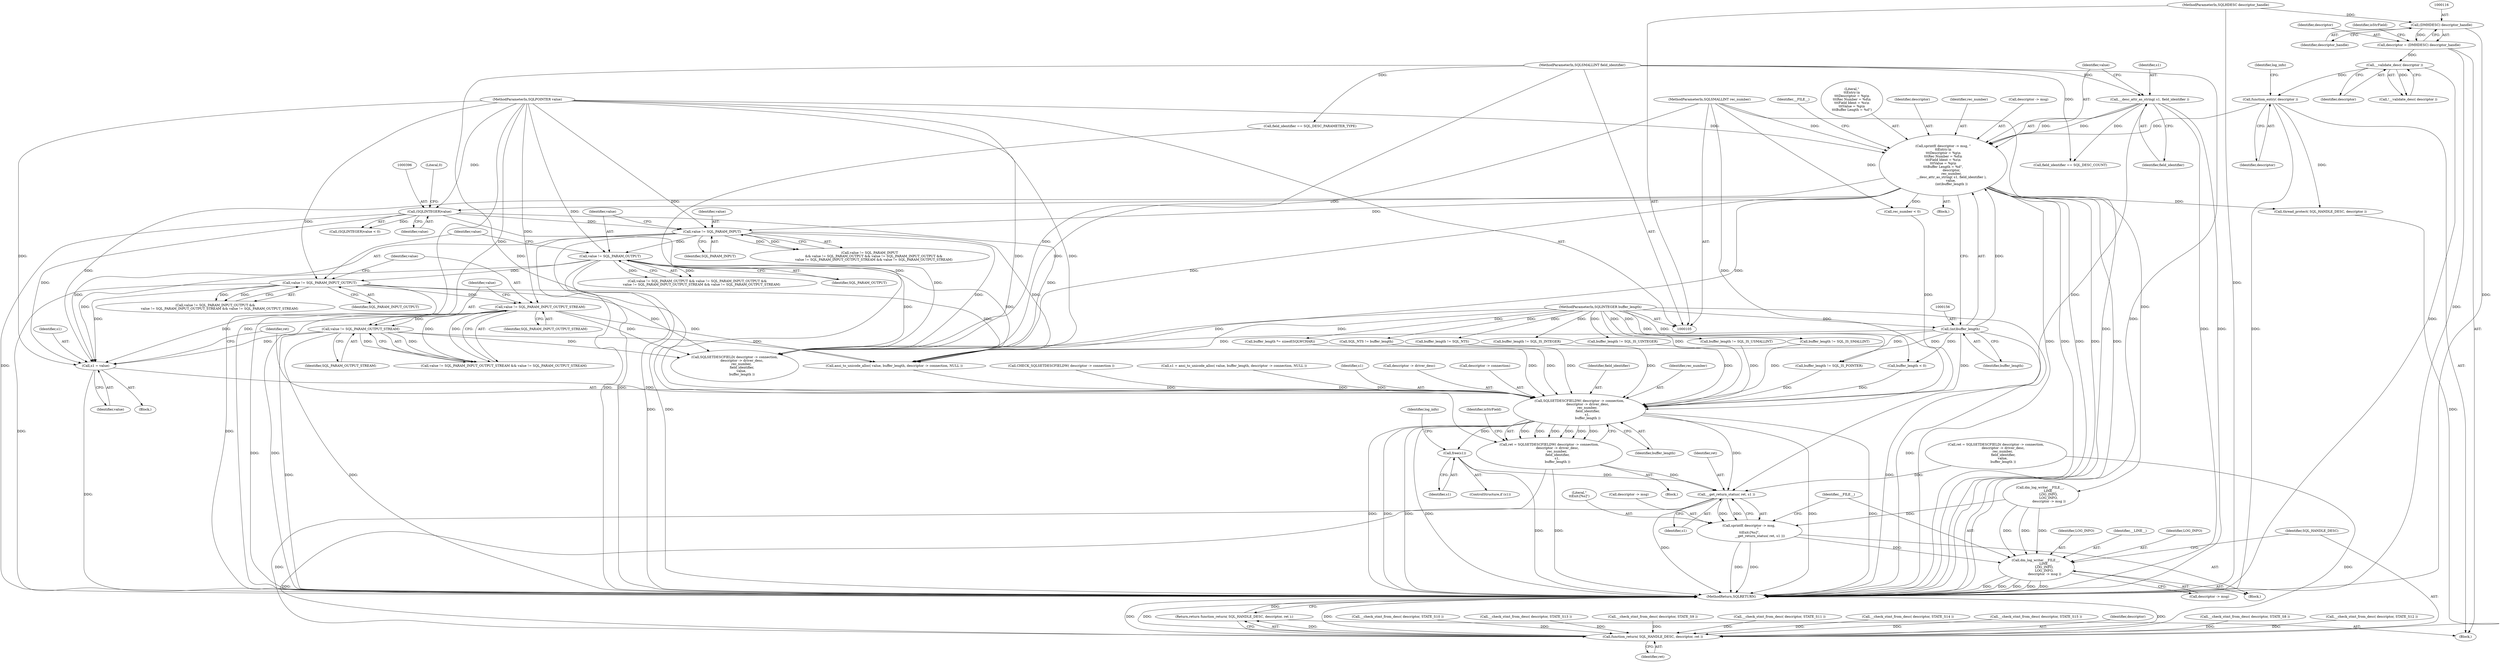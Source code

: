 digraph "1_unixODBC_45ef78e037f578b15fc58938a3a3251655e71d6f#diff-d52750c7ba4e594410438569d8e2963aL24@pointer" {
"1000516" [label="(Call,s1 = value)"];
"1000395" [label="(Call,(SQLINTEGER)value)"];
"1000144" [label="(Call,sprintf( descriptor -> msg, \"\n\t\tEntry:\\n\n\t\t\tDescriptor = %p\\n\n\t\t\tRec Number = %d\\n\n\t\t\tField Ident = %s\\n\n\t\t\tValue = %p\\n\n\t\t\tBuffer Length = %d\",\n                descriptor,\n                rec_number,\n                __desc_attr_as_string( s1, field_identifier ),\n                value, \n                (int)buffer_length ))"];
"1000137" [label="(Call,function_entry( descriptor ))"];
"1000126" [label="(Call,__validate_desc( descriptor ))"];
"1000113" [label="(Call,descriptor = (DMHDESC) descriptor_handle)"];
"1000115" [label="(Call,(DMHDESC) descriptor_handle)"];
"1000106" [label="(MethodParameterIn,SQLHDESC descriptor_handle)"];
"1000107" [label="(MethodParameterIn,SQLSMALLINT rec_number)"];
"1000151" [label="(Call,__desc_attr_as_string( s1, field_identifier ))"];
"1000108" [label="(MethodParameterIn,SQLSMALLINT field_identifier)"];
"1000109" [label="(MethodParameterIn,SQLPOINTER value)"];
"1000155" [label="(Call,(int)buffer_length)"];
"1000110" [label="(MethodParameterIn,SQLINTEGER buffer_length)"];
"1000425" [label="(Call,value != SQL_PARAM_INPUT)"];
"1000440" [label="(Call,value != SQL_PARAM_OUTPUT_STREAM)"];
"1000437" [label="(Call,value != SQL_PARAM_INPUT_OUTPUT_STREAM)"];
"1000433" [label="(Call,value != SQL_PARAM_INPUT_OUTPUT)"];
"1000429" [label="(Call,value != SQL_PARAM_OUTPUT)"];
"1000521" [label="(Call,SQLSETDESCFIELDW( descriptor -> connection,\n                descriptor -> driver_desc,\n                rec_number, \n                field_identifier,\n                s1, \n                buffer_length ))"];
"1000519" [label="(Call,ret = SQLSETDESCFIELDW( descriptor -> connection,\n                descriptor -> driver_desc,\n                rec_number, \n                field_identifier,\n                s1, \n                buffer_length ))"];
"1000576" [label="(Call,__get_return_status( ret, s1 ))"];
"1000571" [label="(Call,sprintf( descriptor -> msg, \n                \"\n\t\tExit:[%s]\",\n                    __get_return_status( ret, s1 )))"];
"1000579" [label="(Call,dm_log_write( __FILE__, \n                __LINE__, \n                LOG_INFO, \n                LOG_INFO, \n                descriptor -> msg ))"];
"1000588" [label="(Call,function_return( SQL_HANDLE_DESC, descriptor, ret ))"];
"1000587" [label="(Return,return function_return( SQL_HANDLE_DESC, descriptor, ret );)"];
"1000537" [label="(Call,free(s1))"];
"1000576" [label="(Call,__get_return_status( ret, s1 ))"];
"1000438" [label="(Identifier,value)"];
"1000137" [label="(Call,function_entry( descriptor ))"];
"1000166" [label="(Call,thread_protect( SQL_HANDLE_DESC, descriptor ))"];
"1000484" [label="(Call,CHECK_SQLSETDESCFIELDW( descriptor -> connection ))"];
"1000442" [label="(Identifier,SQL_PARAM_OUTPUT_STREAM)"];
"1000127" [label="(Identifier,descriptor)"];
"1000510" [label="(Call,buffer_length *= sizeof(SQLWCHAR))"];
"1000498" [label="(Call,ansi_to_unicode_alloc( value, buffer_length, descriptor -> connection, NULL ))"];
"1000428" [label="(Call,value != SQL_PARAM_OUTPUT && value != SQL_PARAM_INPUT_OUTPUT &&\n        value != SQL_PARAM_INPUT_OUTPUT_STREAM && value != SQL_PARAM_OUTPUT_STREAM)"];
"1000213" [label="(Call,__check_stmt_from_desc( descriptor, STATE_S10 ))"];
"1000432" [label="(Call,value != SQL_PARAM_INPUT_OUTPUT &&\n        value != SQL_PARAM_INPUT_OUTPUT_STREAM && value != SQL_PARAM_OUTPUT_STREAM)"];
"1000519" [label="(Call,ret = SQLSETDESCFIELDW( descriptor -> connection,\n                descriptor -> driver_desc,\n                rec_number, \n                field_identifier,\n                s1, \n                buffer_length ))"];
"1000109" [label="(MethodParameterIn,SQLPOINTER value)"];
"1000434" [label="(Identifier,value)"];
"1000225" [label="(Call,__check_stmt_from_desc( descriptor, STATE_S13 ))"];
"1000426" [label="(Identifier,value)"];
"1000506" [label="(Call,SQL_NTS != buffer_length)"];
"1000570" [label="(Block,)"];
"1000209" [label="(Call,__check_stmt_from_desc( descriptor, STATE_S9 ))"];
"1000520" [label="(Identifier,ret)"];
"1000496" [label="(Call,s1 = ansi_to_unicode_alloc( value, buffer_length, descriptor -> connection, NULL ))"];
"1000366" [label="(Call,buffer_length != SQL_NTS)"];
"1000517" [label="(Identifier,s1)"];
"1000592" [label="(MethodReturn,SQLRETURN)"];
"1000568" [label="(Identifier,log_info)"];
"1000152" [label="(Identifier,s1)"];
"1000115" [label="(Call,(DMHDESC) descriptor_handle)"];
"1000424" [label="(Call,value != SQL_PARAM_INPUT\n        && value != SQL_PARAM_OUTPUT && value != SQL_PARAM_INPUT_OUTPUT &&\n        value != SQL_PARAM_INPUT_OUTPUT_STREAM && value != SQL_PARAM_OUTPUT_STREAM)"];
"1000433" [label="(Call,value != SQL_PARAM_INPUT_OUTPUT)"];
"1000429" [label="(Call,value != SQL_PARAM_OUTPUT)"];
"1000159" [label="(Identifier,__FILE__)"];
"1000439" [label="(Identifier,SQL_PARAM_INPUT_OUTPUT_STREAM)"];
"1000537" [label="(Call,free(s1))"];
"1000217" [label="(Call,__check_stmt_from_desc( descriptor, STATE_S11 ))"];
"1000138" [label="(Identifier,descriptor)"];
"1000157" [label="(Identifier,buffer_length)"];
"1000341" [label="(Call,buffer_length != SQL_IS_POINTER)"];
"1000144" [label="(Call,sprintf( descriptor -> msg, \"\n\t\tEntry:\\n\n\t\t\tDescriptor = %p\\n\n\t\t\tRec Number = %d\\n\n\t\t\tField Ident = %s\\n\n\t\t\tValue = %p\\n\n\t\t\tBuffer Length = %d\",\n                descriptor,\n                rec_number,\n                __desc_attr_as_string( s1, field_identifier ),\n                value, \n                (int)buffer_length ))"];
"1000588" [label="(Call,function_return( SQL_HANDLE_DESC, descriptor, ret ))"];
"1000229" [label="(Call,__check_stmt_from_desc( descriptor, STATE_S14 ))"];
"1000345" [label="(Call,buffer_length != SQL_IS_INTEGER)"];
"1000571" [label="(Call,sprintf( descriptor -> msg, \n                \"\n\t\tExit:[%s]\",\n                    __get_return_status( ret, s1 )))"];
"1000117" [label="(Identifier,descriptor_handle)"];
"1000577" [label="(Identifier,ret)"];
"1000107" [label="(MethodParameterIn,SQLSMALLINT rec_number)"];
"1000579" [label="(Call,dm_log_write( __FILE__, \n                __LINE__, \n                LOG_INFO, \n                LOG_INFO, \n                descriptor -> msg ))"];
"1000437" [label="(Call,value != SQL_PARAM_INPUT_OUTPUT_STREAM)"];
"1000148" [label="(Literal,\"\n\t\tEntry:\\n\n\t\t\tDescriptor = %p\\n\n\t\t\tRec Number = %d\\n\n\t\t\tField Ident = %s\\n\n\t\t\tValue = %p\\n\n\t\t\tBuffer Length = %d\")"];
"1000153" [label="(Identifier,field_identifier)"];
"1000530" [label="(Identifier,s1)"];
"1000232" [label="(Call,__check_stmt_from_desc( descriptor, STATE_S15 ))"];
"1000154" [label="(Identifier,value)"];
"1000427" [label="(Identifier,SQL_PARAM_INPUT)"];
"1000582" [label="(Identifier,LOG_INFO)"];
"1000151" [label="(Call,__desc_attr_as_string( s1, field_identifier ))"];
"1000143" [label="(Block,)"];
"1000440" [label="(Call,value != SQL_PARAM_OUTPUT_STREAM)"];
"1000114" [label="(Identifier,descriptor)"];
"1000488" [label="(Block,)"];
"1000535" [label="(ControlStructure,if (s1))"];
"1000141" [label="(Identifier,log_info)"];
"1000525" [label="(Call,descriptor -> driver_desc)"];
"1000435" [label="(Identifier,SQL_PARAM_INPUT_OUTPUT)"];
"1000155" [label="(Call,(int)buffer_length)"];
"1000583" [label="(Identifier,LOG_INFO)"];
"1000521" [label="(Call,SQLSETDESCFIELDW( descriptor -> connection,\n                descriptor -> driver_desc,\n                rec_number, \n                field_identifier,\n                s1, \n                buffer_length ))"];
"1000110" [label="(MethodParameterIn,SQLINTEGER buffer_length)"];
"1000441" [label="(Identifier,value)"];
"1000531" [label="(Identifier,buffer_length)"];
"1000108" [label="(MethodParameterIn,SQLSMALLINT field_identifier)"];
"1000126" [label="(Call,__validate_desc( descriptor ))"];
"1000587" [label="(Return,return function_return( SQL_HANDLE_DESC, descriptor, ret );)"];
"1000363" [label="(Call,buffer_length < 0)"];
"1000431" [label="(Identifier,SQL_PARAM_OUTPUT)"];
"1000516" [label="(Call,s1 = value)"];
"1000522" [label="(Call,descriptor -> connection)"];
"1000518" [label="(Identifier,value)"];
"1000158" [label="(Call,dm_log_write( __FILE__, \n                __LINE__, \n                LOG_INFO, \n                LOG_INFO, \n                descriptor -> msg ))"];
"1000349" [label="(Call,buffer_length != SQL_IS_UINTEGER)"];
"1000149" [label="(Identifier,descriptor)"];
"1000538" [label="(Identifier,s1)"];
"1000122" [label="(Identifier,isStrField)"];
"1000572" [label="(Call,descriptor -> msg)"];
"1000394" [label="(Call,(SQLINTEGER)value < 0)"];
"1000471" [label="(Call,SQLSETDESCFIELD( descriptor -> connection,\n              descriptor -> driver_desc,\n              rec_number, \n              field_identifier,\n              value, \n              buffer_length ))"];
"1000591" [label="(Identifier,ret)"];
"1000590" [label="(Identifier,descriptor)"];
"1000391" [label="(Call,field_identifier == SQL_DESC_COUNT)"];
"1000262" [label="(Call,rec_number < 0)"];
"1000529" [label="(Identifier,field_identifier)"];
"1000580" [label="(Identifier,__FILE__)"];
"1000575" [label="(Literal,\"\n\t\tExit:[%s]\")"];
"1000589" [label="(Identifier,SQL_HANDLE_DESC)"];
"1000150" [label="(Identifier,rec_number)"];
"1000584" [label="(Call,descriptor -> msg)"];
"1000436" [label="(Call,value != SQL_PARAM_INPUT_OUTPUT_STREAM && value != SQL_PARAM_OUTPUT_STREAM)"];
"1000469" [label="(Call,ret = SQLSETDESCFIELD( descriptor -> connection,\n              descriptor -> driver_desc,\n              rec_number, \n              field_identifier,\n              value, \n              buffer_length ))"];
"1000581" [label="(Identifier,__LINE__)"];
"1000125" [label="(Call,!__validate_desc( descriptor ))"];
"1000578" [label="(Identifier,s1)"];
"1000145" [label="(Call,descriptor -> msg)"];
"1000395" [label="(Call,(SQLINTEGER)value)"];
"1000397" [label="(Identifier,value)"];
"1000205" [label="(Call,__check_stmt_from_desc( descriptor, STATE_S8 ))"];
"1000515" [label="(Block,)"];
"1000106" [label="(MethodParameterIn,SQLHDESC descriptor_handle)"];
"1000356" [label="(Call,buffer_length != SQL_IS_USMALLINT)"];
"1000111" [label="(Block,)"];
"1000528" [label="(Identifier,rec_number)"];
"1000425" [label="(Call,value != SQL_PARAM_INPUT)"];
"1000221" [label="(Call,__check_stmt_from_desc( descriptor, STATE_S12 ))"];
"1000113" [label="(Call,descriptor = (DMHDESC) descriptor_handle)"];
"1000430" [label="(Identifier,value)"];
"1000421" [label="(Call,field_identifier == SQL_DESC_PARAMETER_TYPE)"];
"1000398" [label="(Literal,0)"];
"1000353" [label="(Call,buffer_length != SQL_IS_SMALLINT)"];
"1000533" [label="(Identifier,isStrField)"];
"1000516" -> "1000515"  [label="AST: "];
"1000516" -> "1000518"  [label="CFG: "];
"1000517" -> "1000516"  [label="AST: "];
"1000518" -> "1000516"  [label="AST: "];
"1000520" -> "1000516"  [label="CFG: "];
"1000516" -> "1000592"  [label="DDG: "];
"1000395" -> "1000516"  [label="DDG: "];
"1000425" -> "1000516"  [label="DDG: "];
"1000144" -> "1000516"  [label="DDG: "];
"1000440" -> "1000516"  [label="DDG: "];
"1000429" -> "1000516"  [label="DDG: "];
"1000433" -> "1000516"  [label="DDG: "];
"1000437" -> "1000516"  [label="DDG: "];
"1000109" -> "1000516"  [label="DDG: "];
"1000516" -> "1000521"  [label="DDG: "];
"1000395" -> "1000394"  [label="AST: "];
"1000395" -> "1000397"  [label="CFG: "];
"1000396" -> "1000395"  [label="AST: "];
"1000397" -> "1000395"  [label="AST: "];
"1000398" -> "1000395"  [label="CFG: "];
"1000395" -> "1000592"  [label="DDG: "];
"1000395" -> "1000394"  [label="DDG: "];
"1000144" -> "1000395"  [label="DDG: "];
"1000109" -> "1000395"  [label="DDG: "];
"1000395" -> "1000425"  [label="DDG: "];
"1000395" -> "1000471"  [label="DDG: "];
"1000395" -> "1000498"  [label="DDG: "];
"1000144" -> "1000143"  [label="AST: "];
"1000144" -> "1000155"  [label="CFG: "];
"1000145" -> "1000144"  [label="AST: "];
"1000148" -> "1000144"  [label="AST: "];
"1000149" -> "1000144"  [label="AST: "];
"1000150" -> "1000144"  [label="AST: "];
"1000151" -> "1000144"  [label="AST: "];
"1000154" -> "1000144"  [label="AST: "];
"1000155" -> "1000144"  [label="AST: "];
"1000159" -> "1000144"  [label="CFG: "];
"1000144" -> "1000592"  [label="DDG: "];
"1000144" -> "1000592"  [label="DDG: "];
"1000144" -> "1000592"  [label="DDG: "];
"1000144" -> "1000592"  [label="DDG: "];
"1000144" -> "1000592"  [label="DDG: "];
"1000137" -> "1000144"  [label="DDG: "];
"1000107" -> "1000144"  [label="DDG: "];
"1000151" -> "1000144"  [label="DDG: "];
"1000151" -> "1000144"  [label="DDG: "];
"1000109" -> "1000144"  [label="DDG: "];
"1000155" -> "1000144"  [label="DDG: "];
"1000144" -> "1000158"  [label="DDG: "];
"1000144" -> "1000166"  [label="DDG: "];
"1000144" -> "1000262"  [label="DDG: "];
"1000144" -> "1000425"  [label="DDG: "];
"1000144" -> "1000471"  [label="DDG: "];
"1000144" -> "1000498"  [label="DDG: "];
"1000137" -> "1000111"  [label="AST: "];
"1000137" -> "1000138"  [label="CFG: "];
"1000138" -> "1000137"  [label="AST: "];
"1000141" -> "1000137"  [label="CFG: "];
"1000137" -> "1000592"  [label="DDG: "];
"1000126" -> "1000137"  [label="DDG: "];
"1000137" -> "1000166"  [label="DDG: "];
"1000126" -> "1000125"  [label="AST: "];
"1000126" -> "1000127"  [label="CFG: "];
"1000127" -> "1000126"  [label="AST: "];
"1000125" -> "1000126"  [label="CFG: "];
"1000126" -> "1000592"  [label="DDG: "];
"1000126" -> "1000125"  [label="DDG: "];
"1000113" -> "1000126"  [label="DDG: "];
"1000113" -> "1000111"  [label="AST: "];
"1000113" -> "1000115"  [label="CFG: "];
"1000114" -> "1000113"  [label="AST: "];
"1000115" -> "1000113"  [label="AST: "];
"1000122" -> "1000113"  [label="CFG: "];
"1000113" -> "1000592"  [label="DDG: "];
"1000115" -> "1000113"  [label="DDG: "];
"1000115" -> "1000117"  [label="CFG: "];
"1000116" -> "1000115"  [label="AST: "];
"1000117" -> "1000115"  [label="AST: "];
"1000115" -> "1000592"  [label="DDG: "];
"1000106" -> "1000115"  [label="DDG: "];
"1000106" -> "1000105"  [label="AST: "];
"1000106" -> "1000592"  [label="DDG: "];
"1000107" -> "1000105"  [label="AST: "];
"1000107" -> "1000592"  [label="DDG: "];
"1000107" -> "1000262"  [label="DDG: "];
"1000107" -> "1000471"  [label="DDG: "];
"1000107" -> "1000521"  [label="DDG: "];
"1000151" -> "1000153"  [label="CFG: "];
"1000152" -> "1000151"  [label="AST: "];
"1000153" -> "1000151"  [label="AST: "];
"1000154" -> "1000151"  [label="CFG: "];
"1000151" -> "1000592"  [label="DDG: "];
"1000151" -> "1000592"  [label="DDG: "];
"1000108" -> "1000151"  [label="DDG: "];
"1000151" -> "1000391"  [label="DDG: "];
"1000151" -> "1000576"  [label="DDG: "];
"1000108" -> "1000105"  [label="AST: "];
"1000108" -> "1000592"  [label="DDG: "];
"1000108" -> "1000391"  [label="DDG: "];
"1000108" -> "1000421"  [label="DDG: "];
"1000108" -> "1000471"  [label="DDG: "];
"1000108" -> "1000521"  [label="DDG: "];
"1000109" -> "1000105"  [label="AST: "];
"1000109" -> "1000592"  [label="DDG: "];
"1000109" -> "1000425"  [label="DDG: "];
"1000109" -> "1000429"  [label="DDG: "];
"1000109" -> "1000433"  [label="DDG: "];
"1000109" -> "1000437"  [label="DDG: "];
"1000109" -> "1000440"  [label="DDG: "];
"1000109" -> "1000471"  [label="DDG: "];
"1000109" -> "1000498"  [label="DDG: "];
"1000155" -> "1000157"  [label="CFG: "];
"1000156" -> "1000155"  [label="AST: "];
"1000157" -> "1000155"  [label="AST: "];
"1000155" -> "1000592"  [label="DDG: "];
"1000110" -> "1000155"  [label="DDG: "];
"1000155" -> "1000341"  [label="DDG: "];
"1000155" -> "1000363"  [label="DDG: "];
"1000155" -> "1000471"  [label="DDG: "];
"1000155" -> "1000498"  [label="DDG: "];
"1000155" -> "1000521"  [label="DDG: "];
"1000110" -> "1000105"  [label="AST: "];
"1000110" -> "1000592"  [label="DDG: "];
"1000110" -> "1000341"  [label="DDG: "];
"1000110" -> "1000345"  [label="DDG: "];
"1000110" -> "1000349"  [label="DDG: "];
"1000110" -> "1000353"  [label="DDG: "];
"1000110" -> "1000356"  [label="DDG: "];
"1000110" -> "1000363"  [label="DDG: "];
"1000110" -> "1000366"  [label="DDG: "];
"1000110" -> "1000471"  [label="DDG: "];
"1000110" -> "1000498"  [label="DDG: "];
"1000110" -> "1000506"  [label="DDG: "];
"1000110" -> "1000510"  [label="DDG: "];
"1000110" -> "1000521"  [label="DDG: "];
"1000425" -> "1000424"  [label="AST: "];
"1000425" -> "1000427"  [label="CFG: "];
"1000426" -> "1000425"  [label="AST: "];
"1000427" -> "1000425"  [label="AST: "];
"1000430" -> "1000425"  [label="CFG: "];
"1000424" -> "1000425"  [label="CFG: "];
"1000425" -> "1000592"  [label="DDG: "];
"1000425" -> "1000592"  [label="DDG: "];
"1000425" -> "1000424"  [label="DDG: "];
"1000425" -> "1000424"  [label="DDG: "];
"1000425" -> "1000429"  [label="DDG: "];
"1000425" -> "1000471"  [label="DDG: "];
"1000425" -> "1000498"  [label="DDG: "];
"1000440" -> "1000436"  [label="AST: "];
"1000440" -> "1000442"  [label="CFG: "];
"1000441" -> "1000440"  [label="AST: "];
"1000442" -> "1000440"  [label="AST: "];
"1000436" -> "1000440"  [label="CFG: "];
"1000440" -> "1000592"  [label="DDG: "];
"1000440" -> "1000592"  [label="DDG: "];
"1000440" -> "1000436"  [label="DDG: "];
"1000440" -> "1000436"  [label="DDG: "];
"1000437" -> "1000440"  [label="DDG: "];
"1000440" -> "1000471"  [label="DDG: "];
"1000440" -> "1000498"  [label="DDG: "];
"1000437" -> "1000436"  [label="AST: "];
"1000437" -> "1000439"  [label="CFG: "];
"1000438" -> "1000437"  [label="AST: "];
"1000439" -> "1000437"  [label="AST: "];
"1000441" -> "1000437"  [label="CFG: "];
"1000436" -> "1000437"  [label="CFG: "];
"1000437" -> "1000592"  [label="DDG: "];
"1000437" -> "1000592"  [label="DDG: "];
"1000437" -> "1000436"  [label="DDG: "];
"1000437" -> "1000436"  [label="DDG: "];
"1000433" -> "1000437"  [label="DDG: "];
"1000437" -> "1000471"  [label="DDG: "];
"1000437" -> "1000498"  [label="DDG: "];
"1000433" -> "1000432"  [label="AST: "];
"1000433" -> "1000435"  [label="CFG: "];
"1000434" -> "1000433"  [label="AST: "];
"1000435" -> "1000433"  [label="AST: "];
"1000438" -> "1000433"  [label="CFG: "];
"1000432" -> "1000433"  [label="CFG: "];
"1000433" -> "1000592"  [label="DDG: "];
"1000433" -> "1000592"  [label="DDG: "];
"1000433" -> "1000432"  [label="DDG: "];
"1000433" -> "1000432"  [label="DDG: "];
"1000429" -> "1000433"  [label="DDG: "];
"1000433" -> "1000471"  [label="DDG: "];
"1000433" -> "1000498"  [label="DDG: "];
"1000429" -> "1000428"  [label="AST: "];
"1000429" -> "1000431"  [label="CFG: "];
"1000430" -> "1000429"  [label="AST: "];
"1000431" -> "1000429"  [label="AST: "];
"1000434" -> "1000429"  [label="CFG: "];
"1000428" -> "1000429"  [label="CFG: "];
"1000429" -> "1000592"  [label="DDG: "];
"1000429" -> "1000592"  [label="DDG: "];
"1000429" -> "1000428"  [label="DDG: "];
"1000429" -> "1000428"  [label="DDG: "];
"1000429" -> "1000471"  [label="DDG: "];
"1000429" -> "1000498"  [label="DDG: "];
"1000521" -> "1000519"  [label="AST: "];
"1000521" -> "1000531"  [label="CFG: "];
"1000522" -> "1000521"  [label="AST: "];
"1000525" -> "1000521"  [label="AST: "];
"1000528" -> "1000521"  [label="AST: "];
"1000529" -> "1000521"  [label="AST: "];
"1000530" -> "1000521"  [label="AST: "];
"1000531" -> "1000521"  [label="AST: "];
"1000519" -> "1000521"  [label="CFG: "];
"1000521" -> "1000592"  [label="DDG: "];
"1000521" -> "1000592"  [label="DDG: "];
"1000521" -> "1000592"  [label="DDG: "];
"1000521" -> "1000592"  [label="DDG: "];
"1000521" -> "1000592"  [label="DDG: "];
"1000521" -> "1000592"  [label="DDG: "];
"1000521" -> "1000519"  [label="DDG: "];
"1000521" -> "1000519"  [label="DDG: "];
"1000521" -> "1000519"  [label="DDG: "];
"1000521" -> "1000519"  [label="DDG: "];
"1000521" -> "1000519"  [label="DDG: "];
"1000521" -> "1000519"  [label="DDG: "];
"1000498" -> "1000521"  [label="DDG: "];
"1000484" -> "1000521"  [label="DDG: "];
"1000262" -> "1000521"  [label="DDG: "];
"1000421" -> "1000521"  [label="DDG: "];
"1000496" -> "1000521"  [label="DDG: "];
"1000356" -> "1000521"  [label="DDG: "];
"1000510" -> "1000521"  [label="DDG: "];
"1000349" -> "1000521"  [label="DDG: "];
"1000506" -> "1000521"  [label="DDG: "];
"1000363" -> "1000521"  [label="DDG: "];
"1000341" -> "1000521"  [label="DDG: "];
"1000366" -> "1000521"  [label="DDG: "];
"1000353" -> "1000521"  [label="DDG: "];
"1000345" -> "1000521"  [label="DDG: "];
"1000521" -> "1000537"  [label="DDG: "];
"1000521" -> "1000576"  [label="DDG: "];
"1000519" -> "1000488"  [label="AST: "];
"1000520" -> "1000519"  [label="AST: "];
"1000533" -> "1000519"  [label="CFG: "];
"1000519" -> "1000592"  [label="DDG: "];
"1000519" -> "1000576"  [label="DDG: "];
"1000519" -> "1000588"  [label="DDG: "];
"1000576" -> "1000571"  [label="AST: "];
"1000576" -> "1000578"  [label="CFG: "];
"1000577" -> "1000576"  [label="AST: "];
"1000578" -> "1000576"  [label="AST: "];
"1000571" -> "1000576"  [label="CFG: "];
"1000576" -> "1000592"  [label="DDG: "];
"1000576" -> "1000571"  [label="DDG: "];
"1000576" -> "1000571"  [label="DDG: "];
"1000469" -> "1000576"  [label="DDG: "];
"1000537" -> "1000576"  [label="DDG: "];
"1000576" -> "1000588"  [label="DDG: "];
"1000571" -> "1000570"  [label="AST: "];
"1000572" -> "1000571"  [label="AST: "];
"1000575" -> "1000571"  [label="AST: "];
"1000580" -> "1000571"  [label="CFG: "];
"1000571" -> "1000592"  [label="DDG: "];
"1000571" -> "1000592"  [label="DDG: "];
"1000158" -> "1000571"  [label="DDG: "];
"1000571" -> "1000579"  [label="DDG: "];
"1000579" -> "1000570"  [label="AST: "];
"1000579" -> "1000584"  [label="CFG: "];
"1000580" -> "1000579"  [label="AST: "];
"1000581" -> "1000579"  [label="AST: "];
"1000582" -> "1000579"  [label="AST: "];
"1000583" -> "1000579"  [label="AST: "];
"1000584" -> "1000579"  [label="AST: "];
"1000589" -> "1000579"  [label="CFG: "];
"1000579" -> "1000592"  [label="DDG: "];
"1000579" -> "1000592"  [label="DDG: "];
"1000579" -> "1000592"  [label="DDG: "];
"1000579" -> "1000592"  [label="DDG: "];
"1000579" -> "1000592"  [label="DDG: "];
"1000158" -> "1000579"  [label="DDG: "];
"1000158" -> "1000579"  [label="DDG: "];
"1000158" -> "1000579"  [label="DDG: "];
"1000588" -> "1000587"  [label="AST: "];
"1000588" -> "1000591"  [label="CFG: "];
"1000589" -> "1000588"  [label="AST: "];
"1000590" -> "1000588"  [label="AST: "];
"1000591" -> "1000588"  [label="AST: "];
"1000587" -> "1000588"  [label="CFG: "];
"1000588" -> "1000592"  [label="DDG: "];
"1000588" -> "1000592"  [label="DDG: "];
"1000588" -> "1000592"  [label="DDG: "];
"1000588" -> "1000592"  [label="DDG: "];
"1000588" -> "1000587"  [label="DDG: "];
"1000166" -> "1000588"  [label="DDG: "];
"1000225" -> "1000588"  [label="DDG: "];
"1000213" -> "1000588"  [label="DDG: "];
"1000205" -> "1000588"  [label="DDG: "];
"1000217" -> "1000588"  [label="DDG: "];
"1000221" -> "1000588"  [label="DDG: "];
"1000229" -> "1000588"  [label="DDG: "];
"1000209" -> "1000588"  [label="DDG: "];
"1000232" -> "1000588"  [label="DDG: "];
"1000469" -> "1000588"  [label="DDG: "];
"1000587" -> "1000111"  [label="AST: "];
"1000592" -> "1000587"  [label="CFG: "];
"1000587" -> "1000592"  [label="DDG: "];
"1000537" -> "1000535"  [label="AST: "];
"1000537" -> "1000538"  [label="CFG: "];
"1000538" -> "1000537"  [label="AST: "];
"1000568" -> "1000537"  [label="CFG: "];
"1000537" -> "1000592"  [label="DDG: "];
}
